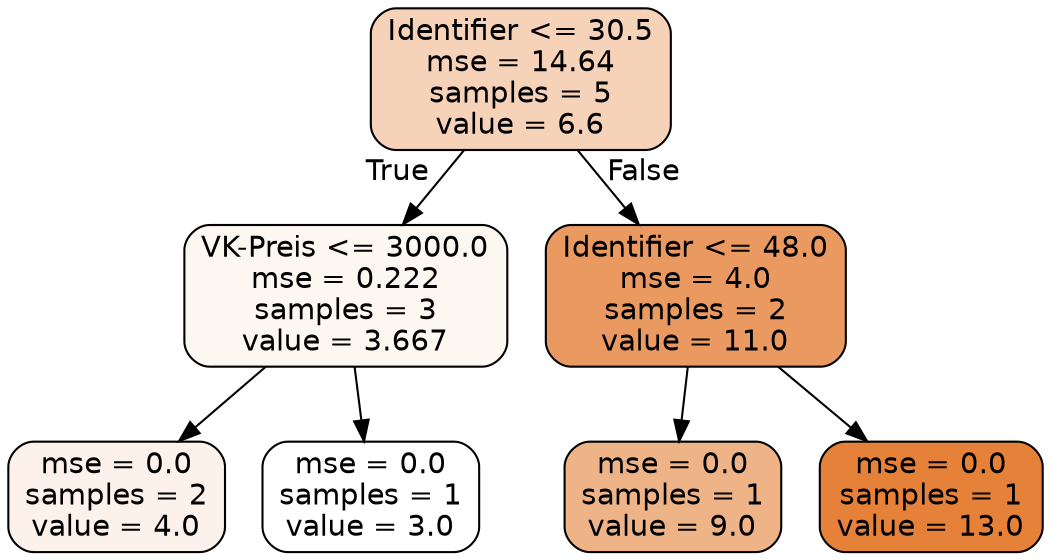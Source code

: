 digraph Tree {
node [shape=box, style="filled, rounded", color="black", fontname=helvetica] ;
edge [fontname=helvetica] ;
0 [label="Identifier <= 30.5\nmse = 14.64\nsamples = 5\nvalue = 6.6", fillcolor="#f6d2b8"] ;
1 [label="VK-Preis <= 3000.0\nmse = 0.222\nsamples = 3\nvalue = 3.667", fillcolor="#fdf7f2"] ;
0 -> 1 [labeldistance=2.5, labelangle=45, headlabel="True"] ;
2 [label="mse = 0.0\nsamples = 2\nvalue = 4.0", fillcolor="#fcf2eb"] ;
1 -> 2 ;
3 [label="mse = 0.0\nsamples = 1\nvalue = 3.0", fillcolor="#ffffff"] ;
1 -> 3 ;
4 [label="Identifier <= 48.0\nmse = 4.0\nsamples = 2\nvalue = 11.0", fillcolor="#ea9a61"] ;
0 -> 4 [labeldistance=2.5, labelangle=-45, headlabel="False"] ;
5 [label="mse = 0.0\nsamples = 1\nvalue = 9.0", fillcolor="#efb388"] ;
4 -> 5 ;
6 [label="mse = 0.0\nsamples = 1\nvalue = 13.0", fillcolor="#e58139"] ;
4 -> 6 ;
}